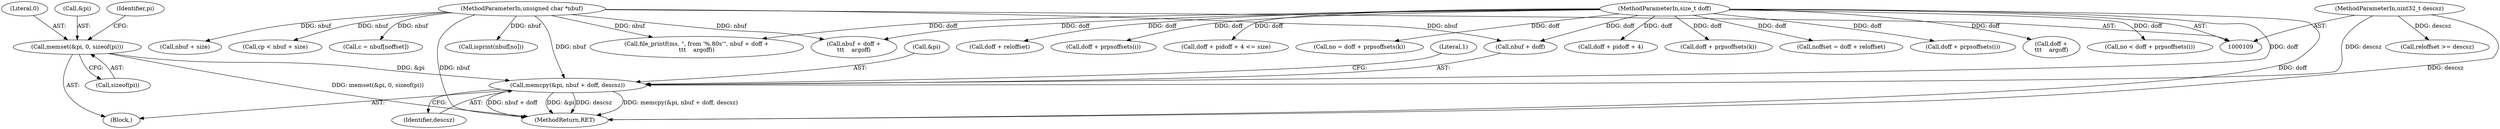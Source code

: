 digraph "1_file_2858eaf99f6cc5aae129bcbf1e24ad160240185f@API" {
"1000251" [label="(Call,memcpy(&pi, nbuf + doff, descsz))"];
"1000245" [label="(Call,memset(&pi, 0, sizeof(pi)))"];
"1000111" [label="(MethodParameterIn,unsigned char *nbuf)"];
"1000117" [label="(MethodParameterIn,size_t doff)"];
"1000115" [label="(MethodParameterIn,uint32_t descsz)"];
"1000372" [label="(Call,doff + reloffset)"];
"1000488" [label="(Call,doff + prpsoffsets(i))"];
"1000472" [label="(Call,isprint(nbuf[no]))"];
"1000248" [label="(Literal,0)"];
"1000254" [label="(Call,nbuf + doff)"];
"1000398" [label="(Call,reloffset >= descsz)"];
"1000499" [label="(Call,nbuf + size)"];
"1000323" [label="(Call,doff + pidoff + 4 <= size)"];
"1000252" [label="(Call,&pi)"];
"1000303" [label="(Call,file_printf(ms, \", from '%.80s'\", nbuf + doff +\n\t\t\t    argoff))"];
"1000454" [label="(Call,no = doff + prpsoffsets(k))"];
"1000246" [label="(Call,&pi)"];
"1000324" [label="(Call,doff + pidoff + 4)"];
"1000251" [label="(Call,memcpy(&pi, nbuf + doff, descsz))"];
"1000257" [label="(Identifier,descsz)"];
"1000456" [label="(Call,doff + prpsoffsets(k))"];
"1000249" [label="(Call,sizeof(pi))"];
"1000117" [label="(MethodParameterIn,size_t doff)"];
"1000115" [label="(MethodParameterIn,uint32_t descsz)"];
"1000370" [label="(Call,noffset = doff + reloffset)"];
"1000462" [label="(Call,doff + prpsoffsets(i))"];
"1000111" [label="(MethodParameterIn,unsigned char *nbuf)"];
"1000497" [label="(Call,cp < nbuf + size)"];
"1000308" [label="(Call,doff +\n\t\t\t    argoff)"];
"1000460" [label="(Call,no < doff + prpsoffsets(i))"];
"1000259" [label="(Literal,1)"];
"1000253" [label="(Identifier,pi)"];
"1000548" [label="(MethodReturn,RET)"];
"1000245" [label="(Call,memset(&pi, 0, sizeof(pi)))"];
"1000242" [label="(Block,)"];
"1000306" [label="(Call,nbuf + doff +\n\t\t\t    argoff)"];
"1000402" [label="(Call,c = nbuf[noffset])"];
"1000251" -> "1000242"  [label="AST: "];
"1000251" -> "1000257"  [label="CFG: "];
"1000252" -> "1000251"  [label="AST: "];
"1000254" -> "1000251"  [label="AST: "];
"1000257" -> "1000251"  [label="AST: "];
"1000259" -> "1000251"  [label="CFG: "];
"1000251" -> "1000548"  [label="DDG: memcpy(&pi, nbuf + doff, descsz)"];
"1000251" -> "1000548"  [label="DDG: nbuf + doff"];
"1000251" -> "1000548"  [label="DDG: &pi"];
"1000251" -> "1000548"  [label="DDG: descsz"];
"1000245" -> "1000251"  [label="DDG: &pi"];
"1000111" -> "1000251"  [label="DDG: nbuf"];
"1000117" -> "1000251"  [label="DDG: doff"];
"1000115" -> "1000251"  [label="DDG: descsz"];
"1000245" -> "1000242"  [label="AST: "];
"1000245" -> "1000249"  [label="CFG: "];
"1000246" -> "1000245"  [label="AST: "];
"1000248" -> "1000245"  [label="AST: "];
"1000249" -> "1000245"  [label="AST: "];
"1000253" -> "1000245"  [label="CFG: "];
"1000245" -> "1000548"  [label="DDG: memset(&pi, 0, sizeof(pi))"];
"1000111" -> "1000109"  [label="AST: "];
"1000111" -> "1000548"  [label="DDG: nbuf"];
"1000111" -> "1000254"  [label="DDG: nbuf"];
"1000111" -> "1000303"  [label="DDG: nbuf"];
"1000111" -> "1000306"  [label="DDG: nbuf"];
"1000111" -> "1000402"  [label="DDG: nbuf"];
"1000111" -> "1000472"  [label="DDG: nbuf"];
"1000111" -> "1000497"  [label="DDG: nbuf"];
"1000111" -> "1000499"  [label="DDG: nbuf"];
"1000117" -> "1000109"  [label="AST: "];
"1000117" -> "1000548"  [label="DDG: doff"];
"1000117" -> "1000254"  [label="DDG: doff"];
"1000117" -> "1000303"  [label="DDG: doff"];
"1000117" -> "1000306"  [label="DDG: doff"];
"1000117" -> "1000308"  [label="DDG: doff"];
"1000117" -> "1000323"  [label="DDG: doff"];
"1000117" -> "1000324"  [label="DDG: doff"];
"1000117" -> "1000370"  [label="DDG: doff"];
"1000117" -> "1000372"  [label="DDG: doff"];
"1000117" -> "1000454"  [label="DDG: doff"];
"1000117" -> "1000456"  [label="DDG: doff"];
"1000117" -> "1000460"  [label="DDG: doff"];
"1000117" -> "1000462"  [label="DDG: doff"];
"1000117" -> "1000488"  [label="DDG: doff"];
"1000115" -> "1000109"  [label="AST: "];
"1000115" -> "1000548"  [label="DDG: descsz"];
"1000115" -> "1000398"  [label="DDG: descsz"];
}
